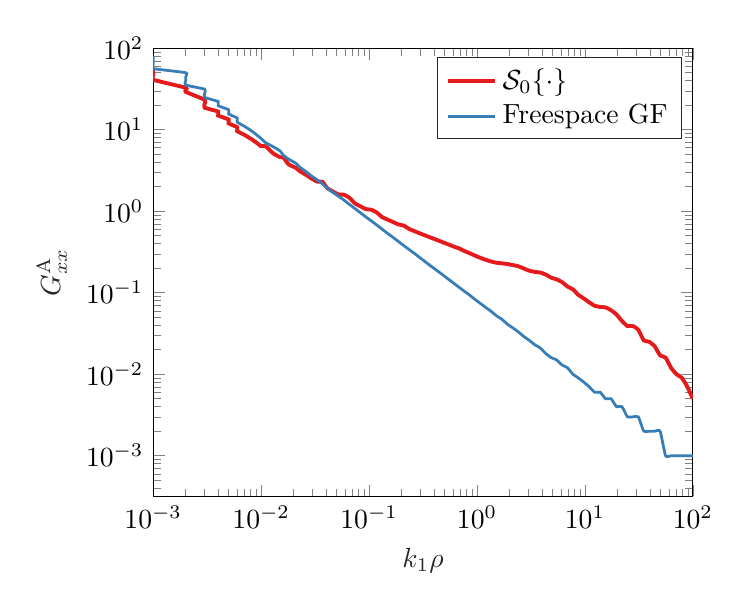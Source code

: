 % This file was created by matlab2tikz.
%
\definecolor{mycolor1}{rgb}{0.894,0.102,0.11}%
\definecolor{mycolor2}{rgb}{0.216,0.494,0.722}%
%
\begin{tikzpicture}

\begin{axis}[%
xmode=log,
xmin=0.001,
xmax=100,
xminorticks=true,
xlabel style={font=\color{white!15!black}},
xlabel={$k_1\rho$},
ymode=log,
ymin=0.0,
ymax=100,
yminorticks=true,
ylabel style={font=\color{white!15!black}},
ylabel={$G_{xx}^{\mathrm{A}}$},
axis background/.style={fill=white},
smooth,
tension=.3,
legend style={legend cell align=left, align=left, draw=white!15!black}
]
\addplot [color=mycolor1, line width=1.4pt]
  table[row sep=crcr]{%
0.001	57.685\\
0.001	51.456\\
0.001	45.908\\
0.001	40.968\\
0.002	32.649\\
0.002	29.158\\
0.003	23.278\\
0.003	20.809\\
0.003	18.61\\
0.004	16.65\\
0.004	14.904\\
0.005	13.347\\
0.005	11.959\\
0.006	10.722\\
0.006	9.618\\
0.007	8.634\\
0.008	7.756\\
0.009	6.972\\
0.01	6.273\\
0.011	6.268\\
0.013	5.091\\
0.015	4.593\\
0.016	4.584\\
0.018	3.751\\
0.021	3.395\\
0.023	3.077\\
0.026	2.792\\
0.029	2.537\\
0.033	2.308\\
0.037	2.292\\
0.041	1.92\\
0.046	1.755\\
0.052	1.607\\
0.059	1.588\\
0.066	1.455\\
0.074	1.246\\
0.083	1.149\\
0.093	1.062\\
0.105	1.041\\
0.118	0.962\\
0.132	0.847\\
0.148	0.789\\
0.167	0.736\\
0.187	0.688\\
0.21	0.665\\
0.236	0.604\\
0.266	0.566\\
0.298	0.532\\
0.335	0.501\\
0.376	0.472\\
0.423	0.445\\
0.475	0.419\\
0.534	0.395\\
0.599	0.371\\
0.673	0.352\\
0.756	0.327\\
0.85	0.306\\
0.955	0.286\\
1.072	0.268\\
1.205	0.253\\
1.353	0.241\\
1.52	0.233\\
1.707	0.229\\
1.918	0.225\\
2.154	0.218\\
2.42	0.211\\
2.719	0.198\\
3.054	0.186\\
3.43	0.18\\
3.854	0.177\\
4.329	0.167\\
4.863	0.153\\
5.462	0.146\\
6.136	0.135\\
6.893	0.119\\
7.743	0.11\\
8.697	0.094\\
9.77	0.085\\
10.975	0.076\\
12.328	0.069\\
13.849	0.067\\
15.557	0.066\\
17.475	0.061\\
19.63	0.054\\
22.051	0.045\\
24.771	0.039\\
27.826	0.039\\
31.257	0.035\\
35.112	0.026\\
39.442	0.025\\
44.306	0.022\\
49.77	0.017\\
55.908	0.016\\
62.803	0.012\\
70.548	0.01\\
79.248	0.009\\
89.022	0.007\\
100	0.005\\
};
\addlegendentry{$\mathcal{S}_0\{ \cdot\}$}

\addplot [color=mycolor2, line width=1.0pt]
  table[row sep=crcr]{%
0.001	79.577\\
0.001	70.841\\
0.001	63.064\\
0.001	56.14\\
0.002	49.977\\
0.002	44.49\\
0.002	39.606\\
0.002	35.258\\
0.003	31.387\\
0.003	27.941\\
0.003	24.874\\
0.004	22.143\\
0.004	19.712\\
0.005	17.548\\
0.005	15.621\\
0.006	13.906\\
0.006	12.38\\
0.007	11.021\\
0.008	9.811\\
0.009	8.734\\
0.01	7.775\\
0.011	6.921\\
0.013	6.161\\
0.015	5.485\\
0.016	4.883\\
0.018	4.347\\
0.021	3.87\\
0.023	3.445\\
0.026	3.067\\
0.029	2.73\\
0.033	2.43\\
0.037	2.163\\
0.041	1.926\\
0.046	1.714\\
0.052	1.526\\
0.059	1.359\\
0.066	1.21\\
0.074	1.077\\
0.083	0.959\\
0.093	0.853\\
0.105	0.76\\
0.118	0.676\\
0.132	0.602\\
0.148	0.536\\
0.167	0.477\\
0.187	0.425\\
0.21	0.378\\
0.236	0.337\\
0.266	0.3\\
0.298	0.267\\
0.335	0.237\\
0.376	0.211\\
0.423	0.188\\
0.475	0.168\\
0.534	0.149\\
0.599	0.133\\
0.673	0.118\\
0.756	0.105\\
0.85	0.094\\
0.955	0.083\\
1.072	0.074\\
1.205	0.066\\
1.353	0.059\\
1.52	0.052\\
1.707	0.047\\
1.918	0.041\\
2.154	0.037\\
2.42	0.033\\
2.719	0.029\\
3.054	0.026\\
3.43	0.023\\
3.854	0.021\\
4.329	0.018\\
4.863	0.016\\
5.462	0.015\\
6.136	0.013\\
6.893	0.012\\
7.743	0.01\\
8.697	0.009\\
9.77	0.008\\
10.975	0.007\\
12.328	0.006\\
13.849	0.006\\
15.557	0.005\\
17.475	0.005\\
19.63	0.004\\
22.051	0.004\\
24.771	0.003\\
27.826	0.003\\
31.257	0.003\\
35.112	0.002\\
39.442	0.002\\
44.306	0.002\\
49.77	0.002\\
55.908	0.001\\
62.803	0.001\\
70.548	0.001\\
79.248	0.001\\
89.022	0.001\\
100	0.001\\
};
\addlegendentry{Freespace GF}

\end{axis}
\end{tikzpicture}%